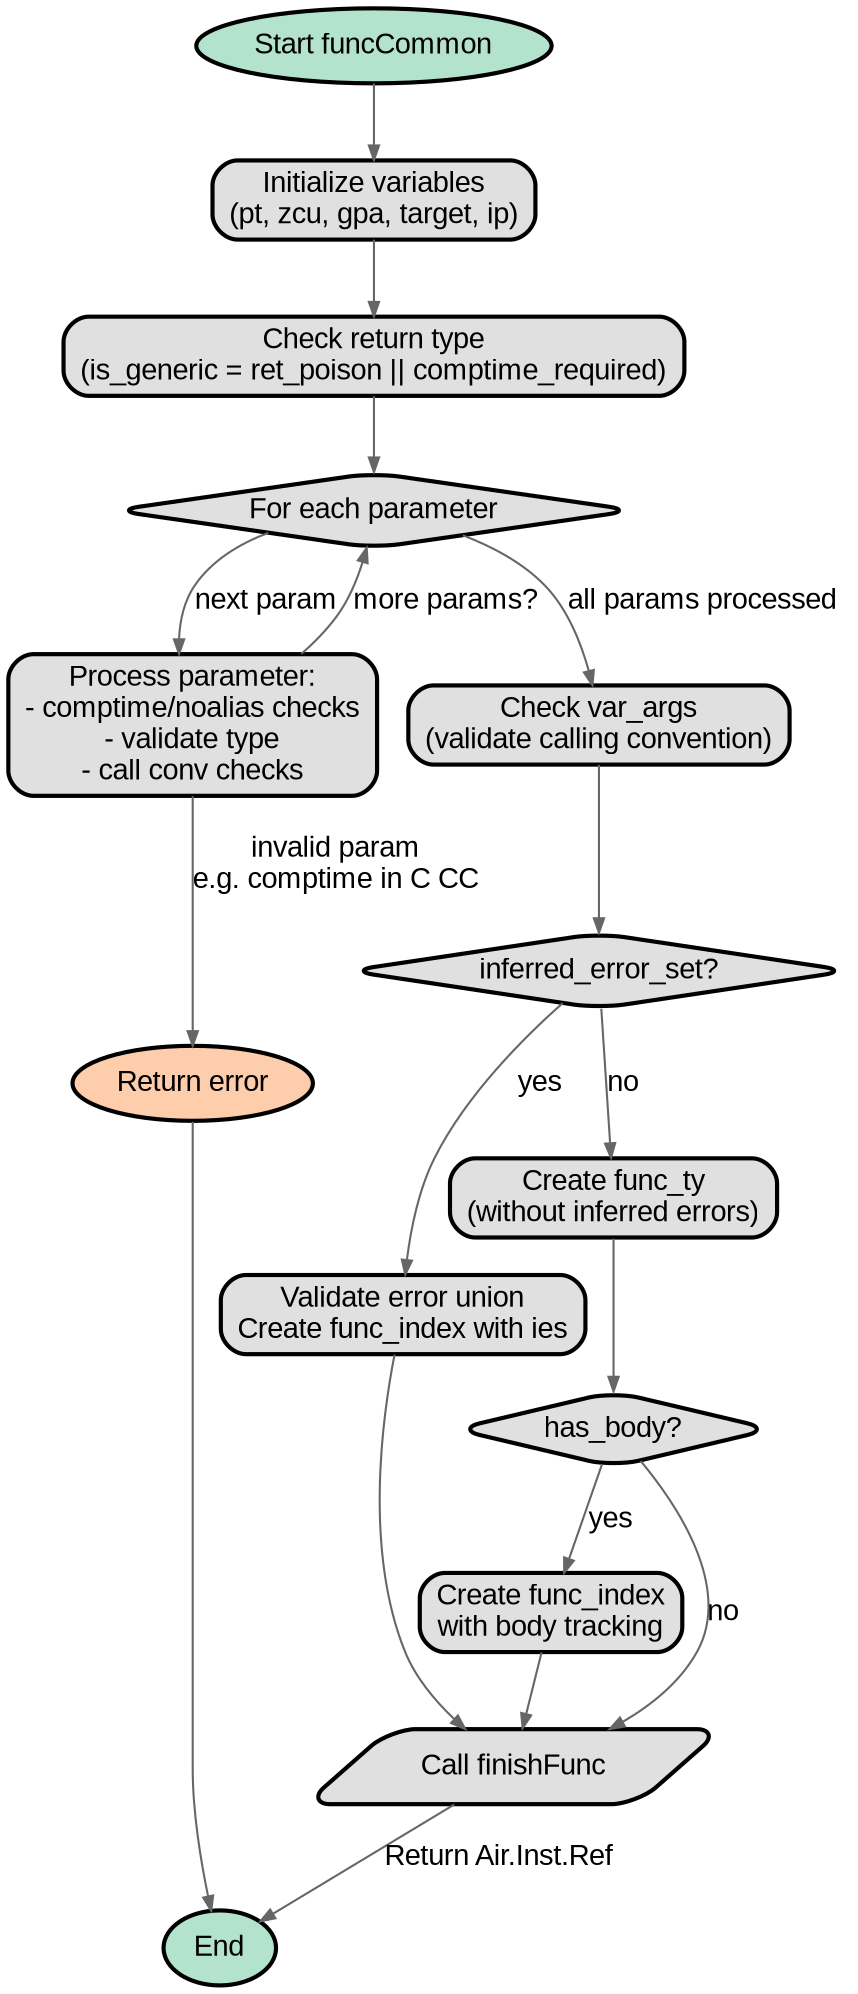
digraph funcCommonFlow {
    graph [fontname="Arial", nodesep=0.2, ranksep=0.5];
    node [fontname="Arial", shape=box, style="rounded,filled", fillcolor="#e0e0e0", penwidth=2];
    edge [fontname="Arial", color="#666666", arrowsize=0.7];

    start [label="Start funcCommon", shape=ellipse, fillcolor="#b3e2cd"];
    init_vars [label="Initialize variables\n(pt, zcu, gpa, target, ip)"];
    check_ret_type [label="Check return type\n(is_generic = ret_poison || comptime_required)"];
    param_loop [label="For each parameter", shape=diamond];
    process_param [label="Process parameter:\n- comptime/noalias checks\n- validate type\n- call conv checks"];
    handle_varargs [label="Check var_args\n(validate calling convention)"];
    check_inferred_error [label="inferred_error_set?", shape=diamond];
    handle_inferred_error [label="Validate error union\nCreate func_index with ies"];
    create_func_ty [label="Create func_ty\n(without inferred errors)"];
    check_has_body [label="has_body?", shape=diamond];
    create_func_decl [label="Create func_index\nwith body tracking"];
    finish_func [label="Call finishFunc", shape=parallelogram];
    error_exit [label="Return error", shape=ellipse, fillcolor="#fdcdac"];

    start -> init_vars;
    init_vars -> check_ret_type;
    check_ret_type -> param_loop;

    param_loop -> process_param [label="next param"];
    process_param -> param_loop [label="more params?"];
    param_loop -> handle_varargs [label="all params processed"];

    process_param -> error_exit [label="invalid param\ne.g. comptime in C CC"];

    handle_varargs -> check_inferred_error;
    check_inferred_error -> handle_inferred_error [label="yes"];
    check_inferred_error -> create_func_ty [label="no"];

    handle_inferred_error -> finish_func;
    
    create_func_ty -> check_has_body;
    check_has_body -> create_func_decl [label="yes"];
    check_has_body -> finish_func [label="no"];
    create_func_decl -> finish_func;

    finish_func -> end [label="Return Air.Inst.Ref"];
    error_exit -> end;

    end [label="End", shape=ellipse, fillcolor="#b3e2cd"];
}
